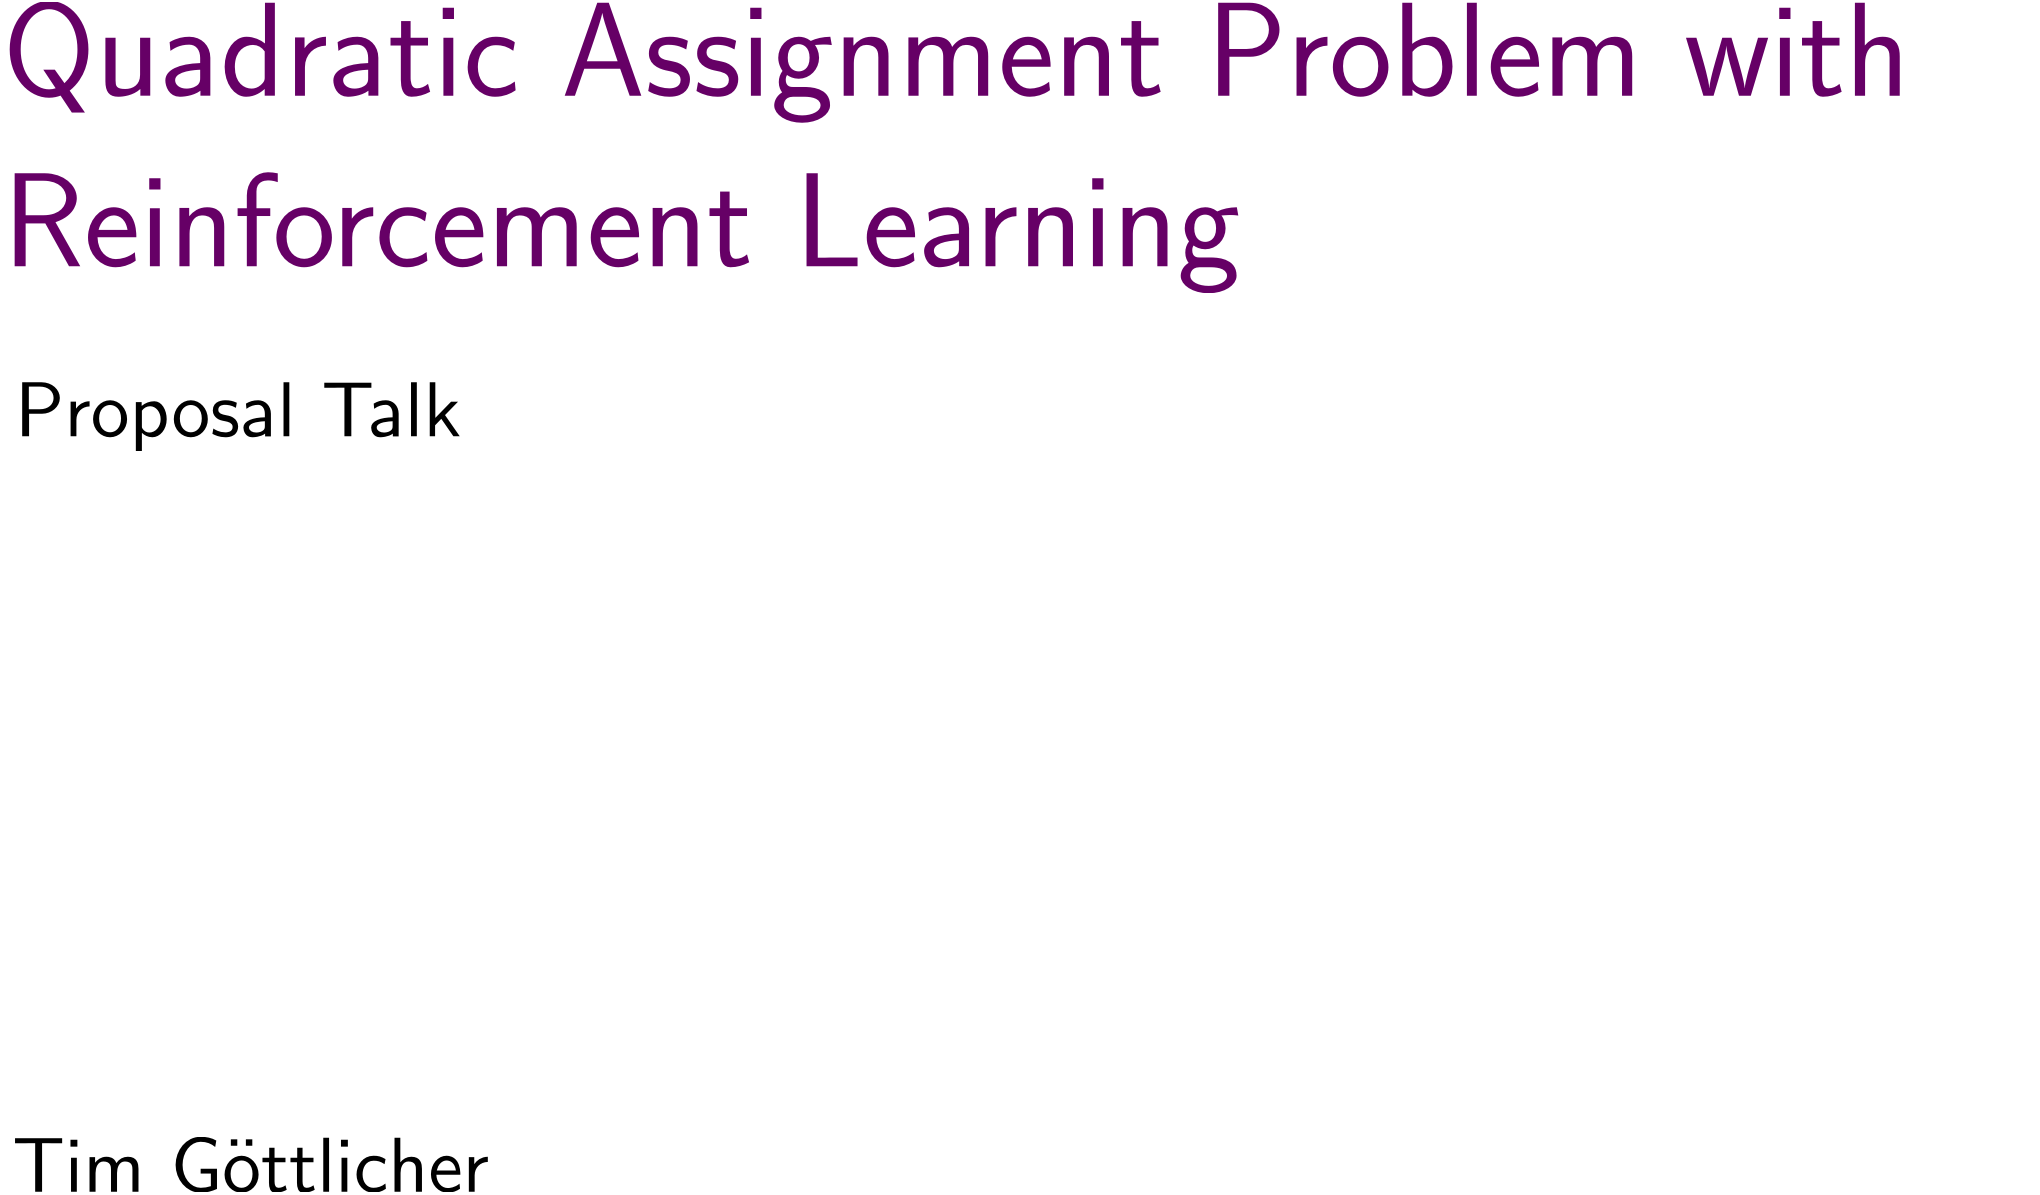 <?xml version="1.0"?>
<!DOCTYPE ipe SYSTEM "ipe.dtd">
<ipe version="70218" creator="Ipe 7.2.24">
<info created="D:20220220151030" modified="D:20220224152328" numberpages="yes"/>
<preamble>\providecommand{\tightlist}{%
  \setlength{\itemsep}{0pt}\setlength{\parskip}{0pt}}

\usepackage{enumitem}
\usepackage{microtype}</preamble>
<ipestyle name="decorations">
<symbol name="decoration/simple-box-small">
<path stroke="black" fill="lightgray">
96 96 m
304 96 l
304 204 l
96 204 l
h
</path>
</symbol>
<symbol name="decoration/simple-box-large">
<path stroke="black" fill="lightgray">
92 208 m
92 92 l
308 92 l
308 208 l
h
</path>
</symbol>
<symbol name="decoration/rounded-box-small">
<path stroke="black" fill="lightblue">
100 204 m
4 0 0 4 100 200 96 200 a
96 100 l
4 0 0 4 100 100 100 96 a
300 96 l
4 0 0 4 300 100 304 100 a
304 200 l
4 0 0 4 300 200 300 204 a
h
</path>
</symbol>
<symbol name="decoration/rounded-box-large">
<path stroke="black" fill="lightgray">
96 208 m
4 0 0 4 96 204 92 204 a
92 96 l
4 0 0 4 96 96 96 92 a
304 92 l
4 0 0 4 304 96 308 96 a
308 204 l
4 0 0 4 304 204 304 208 a
h
</path>
</symbol>
<symbol name="decoration/tabbed">
<path stroke="black" fill="lightgray">
96 204 m
96 96 l
304 96 l
304 204 l
108 204 l
107 207
106 208
105 208
99 208
98 208
97 207
96 204 s
h
</path>
</symbol>
<symbol name="decoration/3d-box">
<group>
<path stroke="black" fill="lightgray">
98 206 m
96 204 l
96 96 l
304 96 l
306 98 l
306 206 l
h
</path>
<path stroke="black">
96 204 m
304 204 l
304 96 l
</path>
<path stroke="black">
304 204 m
306 206 l
</path>
</group>
</symbol>
<symbol name="decoration/comic">
<path stroke="black" fill="white">
110 96 m
106 96
96 96
96 106
96 194
96 204
106 204
294 204
304 204
304 194
304 106
304 96
294 96
118 96 s
116 92
106 88 s
110 92
110 96 s
h
</path>
</symbol>
</ipestyle>
<ipestyle name="colors">
<color name="aliceblue" value="0.941 0.973 1"/>
<color name="antiquewhite" value="0.98 0.922 0.843"/>
<color name="antiquewhite1" value="1 0.937 0.859"/>
<color name="antiquewhite2" value="0.933 0.875 0.8"/>
<color name="antiquewhite3" value="0.804 0.753 0.69"/>
<color name="antiquewhite4" value="0.545 0.514 0.471"/>
<color name="aquamarine" value="0.498 1 0.831"/>
<color name="aquamarine1" value="0.498 1 0.831"/>
<color name="aquamarine2" value="0.463 0.933 0.776"/>
<color name="aquamarine3" value="0.4 0.804 0.667"/>
<color name="aquamarine4" value="0.271 0.545 0.455"/>
<color name="azure" value="0.941 1 1"/>
<color name="azure1" value="0.941 1 1"/>
<color name="azure2" value="0.878 0.933 0.933"/>
<color name="azure3" value="0.757 0.804 0.804"/>
<color name="azure4" value="0.514 0.545 0.545"/>
<color name="beige" value="0.961 0.961 0.863"/>
<color name="bisque" value="1 0.894 0.769"/>
<color name="bisque1" value="1 0.894 0.769"/>
<color name="bisque2" value="0.933 0.835 0.718"/>
<color name="bisque3" value="0.804 0.718 0.62"/>
<color name="bisque4" value="0.545 0.49 0.42"/>
<color name="black" value="0"/>
<color name="blanchedalmond" value="1 0.922 0.804"/>
<color name="blue" value="0 0 1"/>
<color name="blue1" value="0 0 1"/>
<color name="blue2" value="0 0 0.933"/>
<color name="blue3" value="0 0 0.804"/>
<color name="blue4" value="0 0 0.545"/>
<color name="blueviolet" value="0.541 0.169 0.886"/>
<color name="brown" value="0.647 0.165 0.165"/>
<color name="brown1" value="1 0.251 0.251"/>
<color name="brown2" value="0.933 0.231 0.231"/>
<color name="brown3" value="0.804 0.2 0.2"/>
<color name="brown4" value="0.545 0.137 0.137"/>
<color name="burlywood" value="0.871 0.722 0.529"/>
<color name="burlywood1" value="1 0.827 0.608"/>
<color name="burlywood2" value="0.933 0.773 0.569"/>
<color name="burlywood3" value="0.804 0.667 0.49"/>
<color name="burlywood4" value="0.545 0.451 0.333"/>
<color name="cadetblue" value="0.373 0.62 0.627"/>
<color name="cadetblue1" value="0.596 0.961 1"/>
<color name="cadetblue2" value="0.557 0.898 0.933"/>
<color name="cadetblue3" value="0.478 0.773 0.804"/>
<color name="cadetblue4" value="0.325 0.525 0.545"/>
<color name="chartreuse" value="0.498 1 0"/>
<color name="chartreuse1" value="0.498 1 0"/>
<color name="chartreuse2" value="0.463 0.933 0"/>
<color name="chartreuse3" value="0.4 0.804 0"/>
<color name="chartreuse4" value="0.271 0.545 0"/>
<color name="chocolate" value="0.824 0.412 0.118"/>
<color name="chocolate1" value="1 0.498 0.141"/>
<color name="chocolate2" value="0.933 0.463 0.129"/>
<color name="chocolate3" value="0.804 0.4 0.114"/>
<color name="chocolate4" value="0.545 0.271 0.075"/>
<color name="coral" value="1 0.498 0.314"/>
<color name="coral1" value="1 0.447 0.337"/>
<color name="coral2" value="0.933 0.416 0.314"/>
<color name="coral3" value="0.804 0.357 0.271"/>
<color name="coral4" value="0.545 0.243 0.184"/>
<color name="cornflowerblue" value="0.392 0.584 0.929"/>
<color name="cornsilk" value="1 0.973 0.863"/>
<color name="cornsilk1" value="1 0.973 0.863"/>
<color name="cornsilk2" value="0.933 0.91 0.804"/>
<color name="cornsilk3" value="0.804 0.784 0.694"/>
<color name="cornsilk4" value="0.545 0.533 0.471"/>
<color name="cyan" value="0 1 1"/>
<color name="cyan1" value="0 1 1"/>
<color name="cyan2" value="0 0.933 0.933"/>
<color name="cyan3" value="0 0.804 0.804"/>
<color name="cyan4" value="0 0.545 0.545"/>
<color name="darkblue" value="0 0 0.545"/>
<color name="darkcyan" value="0 0.545 0.545"/>
<color name="darkgoldenrod" value="0.722 0.525 0.043"/>
<color name="darkgoldenrod1" value="1 0.725 0.059"/>
<color name="darkgoldenrod2" value="0.933 0.678 0.055"/>
<color name="darkgoldenrod3" value="0.804 0.584 0.047"/>
<color name="darkgoldenrod4" value="0.545 0.396 0.031"/>
<color name="darkgray" value="0.663"/>
<color name="darkgreen" value="0 0.392 0"/>
<color name="darkgrey" value="0.663"/>
<color name="darkkhaki" value="0.741 0.718 0.42"/>
<color name="darkmagenta" value="0.545 0 0.545"/>
<color name="darkolivegreen" value="0.333 0.42 0.184"/>
<color name="darkolivegreen1" value="0.792 1 0.439"/>
<color name="darkolivegreen2" value="0.737 0.933 0.408"/>
<color name="darkolivegreen3" value="0.635 0.804 0.353"/>
<color name="darkolivegreen4" value="0.431 0.545 0.239"/>
<color name="darkorange" value="1 0.549 0"/>
<color name="darkorange1" value="1 0.498 0"/>
<color name="darkorange2" value="0.933 0.463 0"/>
<color name="darkorange3" value="0.804 0.4 0"/>
<color name="darkorange4" value="0.545 0.271 0"/>
<color name="darkorchid" value="0.6 0.196 0.8"/>
<color name="darkorchid1" value="0.749 0.243 1"/>
<color name="darkorchid2" value="0.698 0.227 0.933"/>
<color name="darkorchid3" value="0.604 0.196 0.804"/>
<color name="darkorchid4" value="0.408 0.133 0.545"/>
<color name="darkred" value="0.545 0 0"/>
<color name="darksalmon" value="0.914 0.588 0.478"/>
<color name="darkseagreen" value="0.561 0.737 0.561"/>
<color name="darkseagreen1" value="0.757 1 0.757"/>
<color name="darkseagreen2" value="0.706 0.933 0.706"/>
<color name="darkseagreen3" value="0.608 0.804 0.608"/>
<color name="darkseagreen4" value="0.412 0.545 0.412"/>
<color name="darkslateblue" value="0.282 0.239 0.545"/>
<color name="darkslategray" value="0.184 0.31 0.31"/>
<color name="darkslategray1" value="0.592 1 1"/>
<color name="darkslategray2" value="0.553 0.933 0.933"/>
<color name="darkslategray3" value="0.475 0.804 0.804"/>
<color name="darkslategray4" value="0.322 0.545 0.545"/>
<color name="darkslategrey" value="0.184 0.31 0.31"/>
<color name="darkturquoise" value="0 0.808 0.82"/>
<color name="darkviolet" value="0.58 0 0.827"/>
<color name="deeppink" value="1 0.078 0.576"/>
<color name="deeppink1" value="1 0.078 0.576"/>
<color name="deeppink2" value="0.933 0.071 0.537"/>
<color name="deeppink3" value="0.804 0.063 0.463"/>
<color name="deeppink4" value="0.545 0.039 0.314"/>
<color name="deepskyblue" value="0 0.749 1"/>
<color name="deepskyblue1" value="0 0.749 1"/>
<color name="deepskyblue2" value="0 0.698 0.933"/>
<color name="deepskyblue3" value="0 0.604 0.804"/>
<color name="deepskyblue4" value="0 0.408 0.545"/>
<color name="dimgray" value="0.412"/>
<color name="dimgrey" value="0.412"/>
<color name="dodgerblue" value="0.118 0.565 1"/>
<color name="dodgerblue1" value="0.118 0.565 1"/>
<color name="dodgerblue2" value="0.11 0.525 0.933"/>
<color name="dodgerblue3" value="0.094 0.455 0.804"/>
<color name="dodgerblue4" value="0.063 0.306 0.545"/>
<color name="firebrick" value="0.698 0.133 0.133"/>
<color name="firebrick1" value="1 0.188 0.188"/>
<color name="firebrick2" value="0.933 0.173 0.173"/>
<color name="firebrick3" value="0.804 0.149 0.149"/>
<color name="firebrick4" value="0.545 0.102 0.102"/>
<color name="floralwhite" value="1 0.98 0.941"/>
<color name="forestgreen" value="0.133 0.545 0.133"/>
<color name="gainsboro" value="0.863"/>
<color name="ghostwhite" value="0.973 0.973 1"/>
<color name="gold" value="1 0.843 0"/>
<color name="gold1" value="1 0.843 0"/>
<color name="gold2" value="0.933 0.788 0"/>
<color name="gold3" value="0.804 0.678 0"/>
<color name="gold4" value="0.545 0.459 0"/>
<color name="goldenrod" value="0.855 0.647 0.125"/>
<color name="goldenrod1" value="1 0.757 0.145"/>
<color name="goldenrod2" value="0.933 0.706 0.133"/>
<color name="goldenrod3" value="0.804 0.608 0.114"/>
<color name="goldenrod4" value="0.545 0.412 0.078"/>
<color name="gray" value="0.745"/>
<color name="gray0" value="0"/>
<color name="gray1" value="0.012"/>
<color name="gray10" value="0.102"/>
<color name="gray100" value="1"/>
<color name="gray11" value="0.11"/>
<color name="gray12" value="0.122"/>
<color name="gray13" value="0.129"/>
<color name="gray14" value="0.141"/>
<color name="gray15" value="0.149"/>
<color name="gray16" value="0.161"/>
<color name="gray17" value="0.169"/>
<color name="gray18" value="0.18"/>
<color name="gray19" value="0.188"/>
<color name="gray2" value="0.02"/>
<color name="gray20" value="0.2"/>
<color name="gray21" value="0.212"/>
<color name="gray22" value="0.22"/>
<color name="gray23" value="0.231"/>
<color name="gray24" value="0.239"/>
<color name="gray25" value="0.251"/>
<color name="gray26" value="0.259"/>
<color name="gray27" value="0.271"/>
<color name="gray28" value="0.278"/>
<color name="gray29" value="0.29"/>
<color name="gray3" value="0.031"/>
<color name="gray30" value="0.302"/>
<color name="gray31" value="0.31"/>
<color name="gray32" value="0.322"/>
<color name="gray33" value="0.329"/>
<color name="gray34" value="0.341"/>
<color name="gray35" value="0.349"/>
<color name="gray36" value="0.361"/>
<color name="gray37" value="0.369"/>
<color name="gray38" value="0.38"/>
<color name="gray39" value="0.388"/>
<color name="gray4" value="0.039"/>
<color name="gray40" value="0.4"/>
<color name="gray41" value="0.412"/>
<color name="gray42" value="0.42"/>
<color name="gray43" value="0.431"/>
<color name="gray44" value="0.439"/>
<color name="gray45" value="0.451"/>
<color name="gray46" value="0.459"/>
<color name="gray47" value="0.471"/>
<color name="gray48" value="0.478"/>
<color name="gray49" value="0.49"/>
<color name="gray5" value="0.051"/>
<color name="gray50" value="0.498"/>
<color name="gray51" value="0.51"/>
<color name="gray52" value="0.522"/>
<color name="gray53" value="0.529"/>
<color name="gray54" value="0.541"/>
<color name="gray55" value="0.549"/>
<color name="gray56" value="0.561"/>
<color name="gray57" value="0.569"/>
<color name="gray58" value="0.58"/>
<color name="gray59" value="0.588"/>
<color name="gray6" value="0.059"/>
<color name="gray60" value="0.6"/>
<color name="gray61" value="0.612"/>
<color name="gray62" value="0.62"/>
<color name="gray63" value="0.631"/>
<color name="gray64" value="0.639"/>
<color name="gray65" value="0.651"/>
<color name="gray66" value="0.659"/>
<color name="gray67" value="0.671"/>
<color name="gray68" value="0.678"/>
<color name="gray69" value="0.69"/>
<color name="gray7" value="0.071"/>
<color name="gray70" value="0.702"/>
<color name="gray71" value="0.71"/>
<color name="gray72" value="0.722"/>
<color name="gray73" value="0.729"/>
<color name="gray74" value="0.741"/>
<color name="gray75" value="0.749"/>
<color name="gray76" value="0.761"/>
<color name="gray77" value="0.769"/>
<color name="gray78" value="0.78"/>
<color name="gray79" value="0.788"/>
<color name="gray8" value="0.078"/>
<color name="gray80" value="0.8"/>
<color name="gray81" value="0.812"/>
<color name="gray82" value="0.82"/>
<color name="gray83" value="0.831"/>
<color name="gray84" value="0.839"/>
<color name="gray85" value="0.851"/>
<color name="gray86" value="0.859"/>
<color name="gray87" value="0.871"/>
<color name="gray88" value="0.878"/>
<color name="gray89" value="0.89"/>
<color name="gray9" value="0.09"/>
<color name="gray90" value="0.898"/>
<color name="gray91" value="0.91"/>
<color name="gray92" value="0.922"/>
<color name="gray93" value="0.929"/>
<color name="gray94" value="0.941"/>
<color name="gray95" value="0.949"/>
<color name="gray96" value="0.961"/>
<color name="gray97" value="0.969"/>
<color name="gray98" value="0.98"/>
<color name="gray99" value="0.988"/>
<color name="green" value="0 1 0"/>
<color name="green1" value="0 1 0"/>
<color name="green2" value="0 0.933 0"/>
<color name="green3" value="0 0.804 0"/>
<color name="green4" value="0 0.545 0"/>
<color name="greenyellow" value="0.678 1 0.184"/>
<color name="grey" value="0.745"/>
<color name="grey0" value="0"/>
<color name="grey1" value="0.012"/>
<color name="grey10" value="0.102"/>
<color name="grey100" value="1"/>
<color name="grey11" value="0.11"/>
<color name="grey12" value="0.122"/>
<color name="grey13" value="0.129"/>
<color name="grey14" value="0.141"/>
<color name="grey15" value="0.149"/>
<color name="grey16" value="0.161"/>
<color name="grey17" value="0.169"/>
<color name="grey18" value="0.18"/>
<color name="grey19" value="0.188"/>
<color name="grey2" value="0.02"/>
<color name="grey20" value="0.2"/>
<color name="grey21" value="0.212"/>
<color name="grey22" value="0.22"/>
<color name="grey23" value="0.231"/>
<color name="grey24" value="0.239"/>
<color name="grey25" value="0.251"/>
<color name="grey26" value="0.259"/>
<color name="grey27" value="0.271"/>
<color name="grey28" value="0.278"/>
<color name="grey29" value="0.29"/>
<color name="grey3" value="0.031"/>
<color name="grey30" value="0.302"/>
<color name="grey31" value="0.31"/>
<color name="grey32" value="0.322"/>
<color name="grey33" value="0.329"/>
<color name="grey34" value="0.341"/>
<color name="grey35" value="0.349"/>
<color name="grey36" value="0.361"/>
<color name="grey37" value="0.369"/>
<color name="grey38" value="0.38"/>
<color name="grey39" value="0.388"/>
<color name="grey4" value="0.039"/>
<color name="grey40" value="0.4"/>
<color name="grey41" value="0.412"/>
<color name="grey42" value="0.42"/>
<color name="grey43" value="0.431"/>
<color name="grey44" value="0.439"/>
<color name="grey45" value="0.451"/>
<color name="grey46" value="0.459"/>
<color name="grey47" value="0.471"/>
<color name="grey48" value="0.478"/>
<color name="grey49" value="0.49"/>
<color name="grey5" value="0.051"/>
<color name="grey50" value="0.498"/>
<color name="grey51" value="0.51"/>
<color name="grey52" value="0.522"/>
<color name="grey53" value="0.529"/>
<color name="grey54" value="0.541"/>
<color name="grey55" value="0.549"/>
<color name="grey56" value="0.561"/>
<color name="grey57" value="0.569"/>
<color name="grey58" value="0.58"/>
<color name="grey59" value="0.588"/>
<color name="grey6" value="0.059"/>
<color name="grey60" value="0.6"/>
<color name="grey61" value="0.612"/>
<color name="grey62" value="0.62"/>
<color name="grey63" value="0.631"/>
<color name="grey64" value="0.639"/>
<color name="grey65" value="0.651"/>
<color name="grey66" value="0.659"/>
<color name="grey67" value="0.671"/>
<color name="grey68" value="0.678"/>
<color name="grey69" value="0.69"/>
<color name="grey7" value="0.071"/>
<color name="grey70" value="0.702"/>
<color name="grey71" value="0.71"/>
<color name="grey72" value="0.722"/>
<color name="grey73" value="0.729"/>
<color name="grey74" value="0.741"/>
<color name="grey75" value="0.749"/>
<color name="grey76" value="0.761"/>
<color name="grey77" value="0.769"/>
<color name="grey78" value="0.78"/>
<color name="grey79" value="0.788"/>
<color name="grey8" value="0.078"/>
<color name="grey80" value="0.8"/>
<color name="grey81" value="0.812"/>
<color name="grey82" value="0.82"/>
<color name="grey83" value="0.831"/>
<color name="grey84" value="0.839"/>
<color name="grey85" value="0.851"/>
<color name="grey86" value="0.859"/>
<color name="grey87" value="0.871"/>
<color name="grey88" value="0.878"/>
<color name="grey89" value="0.89"/>
<color name="grey9" value="0.09"/>
<color name="grey90" value="0.898"/>
<color name="grey91" value="0.91"/>
<color name="grey92" value="0.922"/>
<color name="grey93" value="0.929"/>
<color name="grey94" value="0.941"/>
<color name="grey95" value="0.949"/>
<color name="grey96" value="0.961"/>
<color name="grey97" value="0.969"/>
<color name="grey98" value="0.98"/>
<color name="grey99" value="0.988"/>
<color name="honeydew" value="0.941 1 0.941"/>
<color name="honeydew1" value="0.941 1 0.941"/>
<color name="honeydew2" value="0.878 0.933 0.878"/>
<color name="honeydew3" value="0.757 0.804 0.757"/>
<color name="honeydew4" value="0.514 0.545 0.514"/>
<color name="hotpink" value="1 0.412 0.706"/>
<color name="hotpink1" value="1 0.431 0.706"/>
<color name="hotpink2" value="0.933 0.416 0.655"/>
<color name="hotpink3" value="0.804 0.376 0.565"/>
<color name="hotpink4" value="0.545 0.227 0.384"/>
<color name="indianred" value="0.804 0.361 0.361"/>
<color name="indianred1" value="1 0.416 0.416"/>
<color name="indianred2" value="0.933 0.388 0.388"/>
<color name="indianred3" value="0.804 0.333 0.333"/>
<color name="indianred4" value="0.545 0.227 0.227"/>
<color name="ivory" value="1 1 0.941"/>
<color name="ivory1" value="1 1 0.941"/>
<color name="ivory2" value="0.933 0.933 0.878"/>
<color name="ivory3" value="0.804 0.804 0.757"/>
<color name="ivory4" value="0.545 0.545 0.514"/>
<color name="khaki" value="0.941 0.902 0.549"/>
<color name="khaki1" value="1 0.965 0.561"/>
<color name="khaki2" value="0.933 0.902 0.522"/>
<color name="khaki3" value="0.804 0.776 0.451"/>
<color name="khaki4" value="0.545 0.525 0.306"/>
<color name="lavender" value="0.902 0.902 0.98"/>
<color name="lavenderblush" value="1 0.941 0.961"/>
<color name="lavenderblush1" value="1 0.941 0.961"/>
<color name="lavenderblush2" value="0.933 0.878 0.898"/>
<color name="lavenderblush3" value="0.804 0.757 0.773"/>
<color name="lavenderblush4" value="0.545 0.514 0.525"/>
<color name="lawngreen" value="0.486 0.988 0"/>
<color name="lemonchiffon" value="1 0.98 0.804"/>
<color name="lemonchiffon1" value="1 0.98 0.804"/>
<color name="lemonchiffon2" value="0.933 0.914 0.749"/>
<color name="lemonchiffon3" value="0.804 0.788 0.647"/>
<color name="lemonchiffon4" value="0.545 0.537 0.439"/>
<color name="lightblue" value="0.678 0.847 0.902"/>
<color name="lightblue1" value="0.749 0.937 1"/>
<color name="lightblue2" value="0.698 0.875 0.933"/>
<color name="lightblue3" value="0.604 0.753 0.804"/>
<color name="lightblue4" value="0.408 0.514 0.545"/>
<color name="lightcoral" value="0.941 0.502 0.502"/>
<color name="lightcyan" value="0.878 1 1"/>
<color name="lightcyan1" value="0.878 1 1"/>
<color name="lightcyan2" value="0.82 0.933 0.933"/>
<color name="lightcyan3" value="0.706 0.804 0.804"/>
<color name="lightcyan4" value="0.478 0.545 0.545"/>
<color name="lightgoldenrod" value="0.933 0.867 0.51"/>
<color name="lightgoldenrod1" value="1 0.925 0.545"/>
<color name="lightgoldenrod2" value="0.933 0.863 0.51"/>
<color name="lightgoldenrod3" value="0.804 0.745 0.439"/>
<color name="lightgoldenrod4" value="0.545 0.506 0.298"/>
<color name="lightgoldenrodyellow" value="0.98 0.98 0.824"/>
<color name="lightgray" value="0.827"/>
<color name="lightgreen" value="0.565 0.933 0.565"/>
<color name="lightgrey" value="0.827"/>
<color name="lightpink" value="1 0.714 0.757"/>
<color name="lightpink1" value="1 0.682 0.725"/>
<color name="lightpink2" value="0.933 0.635 0.678"/>
<color name="lightpink3" value="0.804 0.549 0.584"/>
<color name="lightpink4" value="0.545 0.373 0.396"/>
<color name="lightsalmon" value="1 0.627 0.478"/>
<color name="lightsalmon1" value="1 0.627 0.478"/>
<color name="lightsalmon2" value="0.933 0.584 0.447"/>
<color name="lightsalmon3" value="0.804 0.506 0.384"/>
<color name="lightsalmon4" value="0.545 0.341 0.259"/>
<color name="lightseagreen" value="0.125 0.698 0.667"/>
<color name="lightskyblue" value="0.529 0.808 0.98"/>
<color name="lightskyblue1" value="0.69 0.886 1"/>
<color name="lightskyblue2" value="0.643 0.827 0.933"/>
<color name="lightskyblue3" value="0.553 0.714 0.804"/>
<color name="lightskyblue4" value="0.376 0.482 0.545"/>
<color name="lightslateblue" value="0.518 0.439 1"/>
<color name="lightslategray" value="0.467 0.533 0.6"/>
<color name="lightslategrey" value="0.467 0.533 0.6"/>
<color name="lightsteelblue" value="0.69 0.769 0.871"/>
<color name="lightsteelblue1" value="0.792 0.882 1"/>
<color name="lightsteelblue2" value="0.737 0.824 0.933"/>
<color name="lightsteelblue3" value="0.635 0.71 0.804"/>
<color name="lightsteelblue4" value="0.431 0.482 0.545"/>
<color name="lightyellow" value="1 1 0.878"/>
<color name="lightyellow1" value="1 1 0.878"/>
<color name="lightyellow2" value="0.933 0.933 0.82"/>
<color name="lightyellow3" value="0.804 0.804 0.706"/>
<color name="lightyellow4" value="0.545 0.545 0.478"/>
<color name="limegreen" value="0.196 0.804 0.196"/>
<color name="linen" value="0.98 0.941 0.902"/>
<color name="magenta" value="1 0 1"/>
<color name="magenta1" value="1 0 1"/>
<color name="magenta2" value="0.933 0 0.933"/>
<color name="magenta3" value="0.804 0 0.804"/>
<color name="magenta4" value="0.545 0 0.545"/>
<color name="maroon" value="0.69 0.188 0.376"/>
<color name="maroon1" value="1 0.204 0.702"/>
<color name="maroon2" value="0.933 0.188 0.655"/>
<color name="maroon3" value="0.804 0.161 0.565"/>
<color name="maroon4" value="0.545 0.11 0.384"/>
<color name="mediumaquamarine" value="0.4 0.804 0.667"/>
<color name="mediumblue" value="0 0 0.804"/>
<color name="mediumorchid" value="0.729 0.333 0.827"/>
<color name="mediumorchid1" value="0.878 0.4 1"/>
<color name="mediumorchid2" value="0.82 0.373 0.933"/>
<color name="mediumorchid3" value="0.706 0.322 0.804"/>
<color name="mediumorchid4" value="0.478 0.216 0.545"/>
<color name="mediumpurple" value="0.576 0.439 0.859"/>
<color name="mediumpurple1" value="0.671 0.51 1"/>
<color name="mediumpurple2" value="0.624 0.475 0.933"/>
<color name="mediumpurple3" value="0.537 0.408 0.804"/>
<color name="mediumpurple4" value="0.365 0.278 0.545"/>
<color name="mediumseagreen" value="0.235 0.702 0.443"/>
<color name="mediumslateblue" value="0.482 0.408 0.933"/>
<color name="mediumspringgreen" value="0 0.98 0.604"/>
<color name="mediumturquoise" value="0.282 0.82 0.8"/>
<color name="mediumvioletred" value="0.78 0.082 0.522"/>
<color name="midnightblue" value="0.098 0.098 0.439"/>
<color name="mintcream" value="0.961 1 0.98"/>
<color name="mistyrose" value="1 0.894 0.882"/>
<color name="mistyrose1" value="1 0.894 0.882"/>
<color name="mistyrose2" value="0.933 0.835 0.824"/>
<color name="mistyrose3" value="0.804 0.718 0.71"/>
<color name="mistyrose4" value="0.545 0.49 0.482"/>
<color name="moccasin" value="1 0.894 0.71"/>
<color name="navajowhite" value="1 0.871 0.678"/>
<color name="navajowhite1" value="1 0.871 0.678"/>
<color name="navajowhite2" value="0.933 0.812 0.631"/>
<color name="navajowhite3" value="0.804 0.702 0.545"/>
<color name="navajowhite4" value="0.545 0.475 0.369"/>
<color name="navy" value="0 0 0.502"/>
<color name="navyblue" value="0 0 0.502"/>
<color name="oldlace" value="0.992 0.961 0.902"/>
<color name="olivedrab" value="0.42 0.557 0.137"/>
<color name="olivedrab1" value="0.753 1 0.243"/>
<color name="olivedrab2" value="0.702 0.933 0.227"/>
<color name="olivedrab3" value="0.604 0.804 0.196"/>
<color name="olivedrab4" value="0.412 0.545 0.133"/>
<color name="orange" value="1 0.647 0"/>
<color name="orange1" value="1 0.647 0"/>
<color name="orange2" value="0.933 0.604 0"/>
<color name="orange3" value="0.804 0.522 0"/>
<color name="orange4" value="0.545 0.353 0"/>
<color name="orangered" value="1 0.271 0"/>
<color name="orangered1" value="1 0.271 0"/>
<color name="orangered2" value="0.933 0.251 0"/>
<color name="orangered3" value="0.804 0.216 0"/>
<color name="orangered4" value="0.545 0.145 0"/>
<color name="orchid" value="0.855 0.439 0.839"/>
<color name="orchid1" value="1 0.514 0.98"/>
<color name="orchid2" value="0.933 0.478 0.914"/>
<color name="orchid3" value="0.804 0.412 0.788"/>
<color name="orchid4" value="0.545 0.278 0.537"/>
<color name="palegoldenrod" value="0.933 0.91 0.667"/>
<color name="palegreen" value="0.596 0.984 0.596"/>
<color name="palegreen1" value="0.604 1 0.604"/>
<color name="palegreen2" value="0.565 0.933 0.565"/>
<color name="palegreen3" value="0.486 0.804 0.486"/>
<color name="palegreen4" value="0.329 0.545 0.329"/>
<color name="paleturquoise" value="0.686 0.933 0.933"/>
<color name="paleturquoise1" value="0.733 1 1"/>
<color name="paleturquoise2" value="0.682 0.933 0.933"/>
<color name="paleturquoise3" value="0.588 0.804 0.804"/>
<color name="paleturquoise4" value="0.4 0.545 0.545"/>
<color name="palevioletred" value="0.859 0.439 0.576"/>
<color name="palevioletred1" value="1 0.51 0.671"/>
<color name="palevioletred2" value="0.933 0.475 0.624"/>
<color name="palevioletred3" value="0.804 0.408 0.537"/>
<color name="palevioletred4" value="0.545 0.278 0.365"/>
<color name="papayawhip" value="1 0.937 0.835"/>
<color name="peachpuff" value="1 0.855 0.725"/>
<color name="peachpuff1" value="1 0.855 0.725"/>
<color name="peachpuff2" value="0.933 0.796 0.678"/>
<color name="peachpuff3" value="0.804 0.686 0.584"/>
<color name="peachpuff4" value="0.545 0.467 0.396"/>
<color name="peru" value="0.804 0.522 0.247"/>
<color name="pink" value="1 0.753 0.796"/>
<color name="pink1" value="1 0.71 0.773"/>
<color name="pink2" value="0.933 0.663 0.722"/>
<color name="pink3" value="0.804 0.569 0.62"/>
<color name="pink4" value="0.545 0.388 0.424"/>
<color name="plum" value="0.867 0.627 0.867"/>
<color name="plum1" value="1 0.733 1"/>
<color name="plum2" value="0.933 0.682 0.933"/>
<color name="plum3" value="0.804 0.588 0.804"/>
<color name="plum4" value="0.545 0.4 0.545"/>
<color name="powderblue" value="0.69 0.878 0.902"/>
<color name="purple" value="0.627 0.125 0.941"/>
<color name="purple1" value="0.608 0.188 1"/>
<color name="purple2" value="0.569 0.173 0.933"/>
<color name="purple3" value="0.49 0.149 0.804"/>
<color name="purple4" value="0.333 0.102 0.545"/>
<color name="red" value="1 0 0"/>
<color name="red1" value="1 0 0"/>
<color name="red2" value="0.933 0 0"/>
<color name="red3" value="0.804 0 0"/>
<color name="red4" value="0.545 0 0"/>
<color name="rosybrown" value="0.737 0.561 0.561"/>
<color name="rosybrown1" value="1 0.757 0.757"/>
<color name="rosybrown2" value="0.933 0.706 0.706"/>
<color name="rosybrown3" value="0.804 0.608 0.608"/>
<color name="rosybrown4" value="0.545 0.412 0.412"/>
<color name="royalblue" value="0.255 0.412 0.882"/>
<color name="royalblue1" value="0.282 0.463 1"/>
<color name="royalblue2" value="0.263 0.431 0.933"/>
<color name="royalblue3" value="0.227 0.373 0.804"/>
<color name="royalblue4" value="0.153 0.251 0.545"/>
<color name="saddlebrown" value="0.545 0.271 0.075"/>
<color name="salmon" value="0.98 0.502 0.447"/>
<color name="salmon1" value="1 0.549 0.412"/>
<color name="salmon2" value="0.933 0.51 0.384"/>
<color name="salmon3" value="0.804 0.439 0.329"/>
<color name="salmon4" value="0.545 0.298 0.224"/>
<color name="sandybrown" value="0.957 0.643 0.376"/>
<color name="seagreen" value="0.18 0.545 0.341"/>
<color name="seagreen1" value="0.329 1 0.624"/>
<color name="seagreen2" value="0.306 0.933 0.58"/>
<color name="seagreen3" value="0.263 0.804 0.502"/>
<color name="seagreen4" value="0.18 0.545 0.341"/>
<color name="seashell" value="1 0.961 0.933"/>
<color name="seashell1" value="1 0.961 0.933"/>
<color name="seashell2" value="0.933 0.898 0.871"/>
<color name="seashell3" value="0.804 0.773 0.749"/>
<color name="seashell4" value="0.545 0.525 0.51"/>
<color name="sienna" value="0.627 0.322 0.176"/>
<color name="sienna1" value="1 0.51 0.278"/>
<color name="sienna2" value="0.933 0.475 0.259"/>
<color name="sienna3" value="0.804 0.408 0.224"/>
<color name="sienna4" value="0.545 0.278 0.149"/>
<color name="skyblue" value="0.529 0.808 0.922"/>
<color name="skyblue1" value="0.529 0.808 1"/>
<color name="skyblue2" value="0.494 0.753 0.933"/>
<color name="skyblue3" value="0.424 0.651 0.804"/>
<color name="skyblue4" value="0.29 0.439 0.545"/>
<color name="slateblue" value="0.416 0.353 0.804"/>
<color name="slateblue1" value="0.514 0.435 1"/>
<color name="slateblue2" value="0.478 0.404 0.933"/>
<color name="slateblue3" value="0.412 0.349 0.804"/>
<color name="slateblue4" value="0.278 0.235 0.545"/>
<color name="slategray" value="0.439 0.502 0.565"/>
<color name="slategray1" value="0.776 0.886 1"/>
<color name="slategray2" value="0.725 0.827 0.933"/>
<color name="slategray3" value="0.624 0.714 0.804"/>
<color name="slategray4" value="0.424 0.482 0.545"/>
<color name="slategrey" value="0.439 0.502 0.565"/>
<color name="snow" value="1 0.98 0.98"/>
<color name="snow1" value="1 0.98 0.98"/>
<color name="snow2" value="0.933 0.914 0.914"/>
<color name="snow3" value="0.804 0.788 0.788"/>
<color name="snow4" value="0.545 0.537 0.537"/>
<color name="springgreen" value="0 1 0.498"/>
<color name="springgreen1" value="0 1 0.498"/>
<color name="springgreen2" value="0 0.933 0.463"/>
<color name="springgreen3" value="0 0.804 0.4"/>
<color name="springgreen4" value="0 0.545 0.271"/>
<color name="steelblue" value="0.275 0.51 0.706"/>
<color name="steelblue1" value="0.388 0.722 1"/>
<color name="steelblue2" value="0.361 0.675 0.933"/>
<color name="steelblue3" value="0.31 0.58 0.804"/>
<color name="steelblue4" value="0.212 0.392 0.545"/>
<color name="tan" value="0.824 0.706 0.549"/>
<color name="tan1" value="1 0.647 0.31"/>
<color name="tan2" value="0.933 0.604 0.286"/>
<color name="tan3" value="0.804 0.522 0.247"/>
<color name="tan4" value="0.545 0.353 0.169"/>
<color name="thistle" value="0.847 0.749 0.847"/>
<color name="thistle1" value="1 0.882 1"/>
<color name="thistle2" value="0.933 0.824 0.933"/>
<color name="thistle3" value="0.804 0.71 0.804"/>
<color name="thistle4" value="0.545 0.482 0.545"/>
<color name="tomato" value="1 0.388 0.278"/>
<color name="tomato1" value="1 0.388 0.278"/>
<color name="tomato2" value="0.933 0.361 0.259"/>
<color name="tomato3" value="0.804 0.31 0.224"/>
<color name="tomato4" value="0.545 0.212 0.149"/>
<color name="turquoise" value="0.251 0.878 0.816"/>
<color name="turquoise1" value="0 0.961 1"/>
<color name="turquoise2" value="0 0.898 0.933"/>
<color name="turquoise3" value="0 0.773 0.804"/>
<color name="turquoise4" value="0 0.525 0.545"/>
<color name="violet" value="0.933 0.51 0.933"/>
<color name="violetred" value="0.816 0.125 0.565"/>
<color name="violetred1" value="1 0.243 0.588"/>
<color name="violetred2" value="0.933 0.227 0.549"/>
<color name="violetred3" value="0.804 0.196 0.471"/>
<color name="violetred4" value="0.545 0.133 0.322"/>
<color name="wheat" value="0.961 0.871 0.702"/>
<color name="wheat1" value="1 0.906 0.729"/>
<color name="wheat2" value="0.933 0.847 0.682"/>
<color name="wheat3" value="0.804 0.729 0.588"/>
<color name="wheat4" value="0.545 0.494 0.4"/>
<color name="white" value="1"/>
<color name="whitesmoke" value="0.961"/>
<color name="yellow" value="1 1 0"/>
<color name="yellow1" value="1 1 0"/>
<color name="yellow2" value="0.933 0.933 0"/>
<color name="yellow3" value="0.804 0.804 0"/>
<color name="yellow4" value="0.545 0.545 0"/>
<color name="yellowgreen" value="0.604 0.804 0.196"/>
</ipestyle>
<ipestyle name="modern-presentation">
<symbol name="arrow/arc(spx)">
<path stroke="sym-stroke" fill="sym-stroke" pen="sym-pen">
0 0 m
-1 0.333 l
-1 -0.333 l
h
</path>
</symbol>
<symbol name="arrow/farc(spx)">
<path stroke="sym-stroke" fill="white" pen="sym-pen">
0 0 m
-1 0.333 l
-1 -0.333 l
h
</path>
</symbol>
<symbol name="mark/circle(sx)" transformations="translations">
<path fill="sym-stroke">
0.6 0 0 0.6 0 0 e
0.4 0 0 0.4 0 0 e
</path>
</symbol>
<symbol name="mark/disk(sx)" transformations="translations">
<path fill="sym-stroke">
0.6 0 0 0.6 0 0 e
</path>
</symbol>
<symbol name="mark/fdisk(sfx)" transformations="translations">
<group>
<path fill="sym-fill">
0.5 0 0 0.5 0 0 e
</path>
<path fill="sym-stroke" fillrule="eofill">
0.6 0 0 0.6 0 0 e
0.4 0 0 0.4 0 0 e
</path>
</group>
</symbol>
<symbol name="mark/box(sx)" transformations="translations">
<path fill="sym-stroke" fillrule="eofill">
-0.6 -0.6 m
0.6 -0.6 l
0.6 0.6 l
-0.6 0.6 l
h
-0.4 -0.4 m
0.4 -0.4 l
0.4 0.4 l
-0.4 0.4 l
h
</path>
</symbol>
<symbol name="mark/square(sx)" transformations="translations">
<path fill="sym-stroke">
-0.6 -0.6 m
0.6 -0.6 l
0.6 0.6 l
-0.6 0.6 l
h
</path>
</symbol>
<symbol name="mark/fsquare(sfx)" transformations="translations">
<group>
<path fill="sym-fill">
-0.5 -0.5 m
0.5 -0.5 l
0.5 0.5 l
-0.5 0.5 l
h
</path>
<path fill="sym-stroke" fillrule="eofill">
-0.6 -0.6 m
0.6 -0.6 l
0.6 0.6 l
-0.6 0.6 l
h
-0.4 -0.4 m
0.4 -0.4 l
0.4 0.4 l
-0.4 0.4 l
h
</path>
</group>
</symbol>
<symbol name="mark/cross(sx)" transformations="translations">
<group>
<path fill="sym-stroke">
-0.43 -0.57 m
0.57 0.43 l
0.43 0.57 l
-0.57 -0.43 l
h
</path>
<path fill="sym-stroke">
-0.43 0.57 m
0.57 -0.43 l
0.43 -0.57 l
-0.57 0.43 l
h
</path>
</group>
</symbol>
<symbol name="arrow/fnormal(spx)">
<path stroke="sym-stroke" fill="white" pen="sym-pen">
0 0 m
-1 0.333 l
-1 -0.333 l
h
</path>
</symbol>
<symbol name="arrow/pointed(spx)">
<path stroke="sym-stroke" fill="sym-stroke" pen="sym-pen">
0 0 m
-1 0.333 l
-0.8 0 l
-1 -0.333 l
h
</path>
</symbol>
<symbol name="arrow/fpointed(spx)">
<path stroke="sym-stroke" fill="white" pen="sym-pen">
0 0 m
-1 0.333 l
-0.8 0 l
-1 -0.333 l
h
</path>
</symbol>
<symbol name="arrow/linear(spx)">
<path stroke="sym-stroke" pen="sym-pen">
-1 0.333 m
0 0 l
-1 -0.333 l
</path>
</symbol>
<symbol name="arrow/fdouble(spx)">
<path stroke="sym-stroke" fill="white" pen="sym-pen">
0 0 m
-1 0.333 l
-1 -0.333 l
h
-1 0 m
-2 0.333 l
-2 -0.333 l
h
</path>
</symbol>
<symbol name="arrow/double(spx)">
<path stroke="sym-stroke" fill="sym-stroke" pen="sym-pen">
0 0 m
-1 0.333 l
-1 -0.333 l
h
-1 0 m
-2 0.333 l
-2 -0.333 l
h
</path>
</symbol>
<symbol name="mark/smartdisk(spfx)" transformations="translations">
<path stroke="sym-stroke" fill="sym-fill" pen="sym-pen">
0.5 0 0 0.5 0 0 e
</path>
</symbol>
<symbol name="mark/smartsquare(spfx)" transformations="translations">
<path stroke="sym-stroke" fill="sym-fill" pen="sym-pen">
-0.5 -0.5 m
0.5 -0.5 l
0.5 0.5 l
-0.5 0.5 l
h
</path>
</symbol>
<symbol name="mark/smartdiskdash(spfx)" transformations="translations">
<path stroke="sym-stroke" fill="sym-fill" dash="dashed" pen="sym-pen">
0.5 0 0 0.5 0 0 e
</path>
</symbol>
<symbol name="mark/smartsquaredash(spfx)" transformations="translations">
<path stroke="sym-stroke" fill="sym-fill" dash="dashed" pen="sym-pen">
-0.5 -0.5 m
0.5 -0.5 l
0.5 0.5 l
-0.5 0.5 l
h
</path>
</symbol>
<anglesize name="22.5 deg" value="22.5"/>
<anglesize name="30 deg" value="30"/>
<anglesize name="45 deg" value="45"/>
<anglesize name="60 deg" value="60"/>
<anglesize name="90 deg" value="90"/>
<arrowsize name="large" value="20"/>
<arrowsize name="normal" value="15"/>
<arrowsize name="small" value="10"/>
<arrowsize name="tiny" value="6"/>
<color name="animatedblack" value="0"/>
<color name="animatedgray" value="0.7"/>
<color name="blue" value="0 0 1"/>
<color name="brown" value="0.647 0.165 0.165"/>
<color name="darkblue" value="0 0 0.545"/>
<color name="darkcyan" value="0 0.545 0.545"/>
<color name="darkgray" value="0.663"/>
<color name="darkgreen" value="0 0.392 0"/>
<color name="darkmagenta" value="0.545 0 0.545"/>
<color name="darkorange" value="1 0.549 0"/>
<color name="darkred" value="0.545 0 0"/>
<color name="gold" value="1 0.843 0"/>
<color name="gray" value="0.745"/>
<color name="green" value="0 1 0"/>
<color name="lightblue" value="0.678 0.847 0.902"/>
<color name="lightcyan" value="0.878 1 1"/>
<color name="lightgray" value="0.827"/>
<color name="lightgreen" value="0.565 0.933 0.565"/>
<color name="lightyellow" value="1 1 0.878"/>
<color name="navy" value="0 0 0.502"/>
<color name="orange" value="1 0.647 0"/>
<color name="pink" value="1 0.753 0.796"/>
<color name="purple" value="0.627 0.125 0.941"/>
<color name="red" value="1 0 0"/>
<color name="seagreen" value="0.18 0.545 0.341"/>
<color name="title" value="0.4 0 0.4"/>
<color name="turquoise" value="0.251 0.878 0.816"/>
<color name="violet" value="0.933 0.51 0.933"/>
<color name="yellow" value="1 1 0"/>
<dashstyle name="dash dot dotted" value="[4 2 1 2 1 2] 0"/>
<dashstyle name="dash dotted" value="[4 2 1 2] 0"/>
<dashstyle name="dashed" value="[4] 0"/>
<dashstyle name="dotted" value="[1 3] 0"/>
<gridsize name="10 pts (~3.5 mm)" value="10"/>
<gridsize name="14 pts (~5 mm)" value="14"/>
<gridsize name="16 pts (~6 mm)" value="16"/>
<gridsize name="20 pts (~7 mm)" value="20"/>
<gridsize name="28 pts (~10 mm)" value="28"/>
<gridsize name="32 pts (~12 mm)" value="32"/>
<gridsize name="4 (~1.5 mm)" value="4"/>
<gridsize name="56 pts (~20 mm)" value="56"/>
<gridsize name="8 pts (~3 mm)" value="8"/>
<opacity name="10%" value="0.1"/>
<opacity name="30%" value="0.3"/>
<opacity name="50%" value="0.5"/>
<opacity name="75%" value="0.75"/>
<pen name="fat" value="3.6"/>
<pen name="heavier" value="2.4"/>
<pen name="normal" value="1.2"/>
<pen name="ultrafat" value="6"/>
<symbolsize name="large" value="15"/>
<symbolsize name="normal" value="9"/>
<symbolsize name="small" value="6"/>
<symbolsize name="tiny" value="3.3"/>
<textsize name="huge" value="\LARGE"/>
<textsize name="large" value="\large"/>
<textsize name="normal" value="\normalsize"/>
<textsize name="small" value="\normalsize"/>
<textstretch name="huge" value="2.8"/>
<textstretch name="large" value="2.8"/>
<textstretch name="normal" value="2.8"/>
<textstretch name="small" value="2.4"/>
<textstyle name="center" begin="\begin{center}" end="\end{center}"/>
<textstyle name="item" begin="\begin{flushleft}\begin{itemize}\item{}" end="\end{itemize}\end{flushleft}"/>
<textstyle name="itemize" begin="\begin{flushleft}\begin{itemize}" end="\end{itemize}\end{flushleft}"/>
<textstyle name="normal" begin="\begin{flushleft}" end="\end{flushleft}"/>
<preamble>
\renewcommand\rmdefault{cmss}
\makeatletter
\leftmargini 1.5em
\leftmargin \leftmargini
\leftmarginii  1.2em
\leftmarginiii 1em
\def\@listI{\leftmargin\leftmargini
            \parsep \z@
	    \partopsep 3pt
	    \topsep \z@
            \itemsep \z@}
\@listI
\def\@listii {\leftmargin\leftmarginii
              \labelwidth\leftmarginii
              \advance\labelwidth-\labelsep
              \topsep    \z@
              \parsep    \z@
              \itemsep   \parsep}
\def\@listiii{\leftmargin\leftmarginiii
              \labelwidth\leftmarginiii
              \advance\labelwidth-\labelsep
              \topsep    \z@
              \parsep    \z@
              \partopsep \z@
              \itemsep   \topsep}
\makeatother
</preamble>
<layout paper="800 600" origin="32 0" frame="736 504" skip="32" crop="no"/>
<pagenumberstyle pos="736 32" color="navy" size="normal" halign="right" valign="baseline">
    \arabic{ipePage}
    </pagenumberstyle>
<titlestyle pos="0 538" size="large" color="title"  valign="baseline"/>
<tiling name="falling" angle="-60" step="12" width="3"/>
<tiling name="rising" angle="30" step="12" width="3"/>
</ipestyle>
<ipestyle>
<symbol name="decoration/wirebox">
<path stroke="black" pen="1.5">
84 84 m
84 216 l
324 216 l
324 84 l
h
</path>
</symbol>
<symbol name="symbol/message(s)">
<path matrix="1 0 0 1 -328 -424" stroke="sym-stroke" fill="white" pen="1.6" fillrule="wind">
316 433.143 m
328 424 l
340 433.143 l
316 433.143 m
316 417.143 l
340 417.143 l
340 433.143 l
h
</path>
</symbol>
</ipestyle>
<page>
<layer name="alpha"/>
<view layers="alpha" active="alpha"/>
<text layer="alpha" matrix="0.420456 0 0 -4.68485 -15.2292 1569.99" transformations="translations" pos="64 240" stroke="title" type="minipage" width="732.31" height="59.0296" depth="45.192" valign="baseline" size="huge">Quadratic Assignment Problem with Reinforcement Learning</text>
<text matrix="1 0 0 1 0 16" transformations="translations" pos="16 352" stroke="black" type="minipage" width="656" height="19.3928" depth="5.404" valign="top">Proposal Talk</text>
<text matrix="1 0 0 1 0 -16" transformations="translations" pos="16 112" stroke="black" type="minipage" width="544" height="16.6824" depth="2.688" valign="top">Tim Göttlicher</text>
</page>
<page title="The Quadratic Assignment Problem">
<layer name="Graphs"/>
<layer name="Legend"/>
<layer name="LogisticsLabels"/>
<layer name="LogisticsLabels2"/>
<layer name="KeyboardLayout"/>
<layer name="KeyboardLayout2"/>
<layer name="alpha"/>
<view layers="Graphs Legend" active="Graphs"/>
<view layers="Graphs Legend LogisticsLabels" active="Graphs"/>
<view layers="Graphs Legend LogisticsLabels LogisticsLabels2" active="Graphs"/>
<view layers="Graphs Legend LogisticsLabels LogisticsLabels2 KeyboardLayout" active="Graphs"/>
<view layers="Graphs Legend LogisticsLabels LogisticsLabels2 KeyboardLayout KeyboardLayout2" active="Graphs"/>
<view layers="Graphs Legend LogisticsLabels LogisticsLabels2 KeyboardLayout KeyboardLayout2" active="Graphs"/>
<path layer="Graphs" matrix="1 0 0 1 -112 32" stroke="black" pen="2">
176 432 m
304 432 l
</path>
<path matrix="1 0 0 1 -112 64" stroke="black" pen="fat">
176 400 m
176 304 l
</path>
<path matrix="1 0 0 1 -112 32" stroke="black">
176 336 m
304 336 l
</path>
<path matrix="1 0 0 1 -112 32" stroke="black" pen="0.8">
304 336 m
304 432 l
</path>
<path matrix="1 0 0 1 -112 32" stroke="black" pen="fat">
176 432 m
304 336 l
</path>
<path matrix="1 0 0 1 -112 32" stroke="black" pen="0.8">
480 448 m
416 400 l
</path>
<path matrix="1 0 0 1 -112 32" stroke="black" pen="2.5">
416 400 m
576 320 l
</path>
<path matrix="1 0 0 1 -112 32" stroke="black" pen="1.2">
576 320 m
592 400 l
</path>
<path matrix="1 0 0 1 -112 32" stroke="black" pen="1.6">
592 400 m
480 448 l
</path>
<path matrix="1 0 0 1 -112 32" stroke="black" pen="2.5">
416 400 m
592 400 l
</path>
<path matrix="1 0 0 1 -112 32" stroke="black" pen="2">
576 320 m
480 448 l
</path>
<group matrix="1 0 0 1 0 32">
<use matrix="1 0 0 1 -64 48" name="mark/disk(sx)" pos="128 384" size="normal" stroke="black"/>
<path matrix="1 0 0 1 0 32" stroke="black" fill="white">
16 0 0 16 64 400 e
</path>
<text matrix="1 0 0 1 0 32" transformations="translations" pos="64 400" stroke="black" type="label" width="18.5976" height="19.3704" depth="0" halign="center" valign="center">A</text>
</group>
<group matrix="1 0 0 1 -32 64">
<use matrix="1 0 0 1 -32 -80" name="mark/disk(sx)" pos="128 384" size="normal" stroke="black"/>
<path matrix="1 0 0 1 32 -96" stroke="black" fill="white">
16 0 0 16 64 400 e
</path>
<text matrix="1 0 0 1 32 -96" transformations="translations" pos="64 400" stroke="black" type="label" width="17.822" height="19.3704" depth="0" halign="center" valign="center">C</text>
</group>
<group matrix="1 0 0 1 -16 80">
<use matrix="1 0 0 1 80 -96" name="mark/disk(sx)" pos="128 384" size="normal" stroke="black"/>
<path matrix="1 0 0 1 144 -112" stroke="black" fill="white">
16 0 0 16 64 400 e
</path>
<text matrix="1 0 0 1 144 -112" transformations="translations" pos="64 400" stroke="black" type="label" width="20.146" height="19.3704" depth="0" halign="center" valign="center">D</text>
</group>
<group matrix="1 0 0 1 -48 48">
<use matrix="1 0 0 1 112 32" name="mark/disk(sx)" pos="128 384" size="normal" stroke="black"/>
<path matrix="1 0 0 1 176 16" stroke="black" fill="white">
16 0 0 16 64 400 e
</path>
<text matrix="1 0 0 1 176 16" transformations="translations" pos="64 400" stroke="black" type="label" width="18.5976" height="19.3704" depth="0" halign="center" valign="center">B</text>
</group>
<group matrix="1 0 0 1 -112 64">
<path matrix="0.5 0 0 0.5 184 216" stroke="black" fill="white">
608 368 m
576 368 l
16 0 0 -16 576 384 560 384 a
560 416 l
16 0 0 -16 576 416 576 432 a
608 432 l
16 0 0 -16 608 416 624 416 a
624 384 l
16 0 0 -16 608 384 608 368 a
h
</path>
<text matrix="1 0 0 1 416 16" transformations="translations" pos="64 400" stroke="black" type="label" width="13.9468" height="18.2868" depth="0" halign="center" valign="center">1</text>
</group>
<group matrix="1 0 0 1 -176 16">
<path matrix="0.5 0 0 0.5 184 216" stroke="black" fill="white">
608 368 m
576 368 l
16 0 0 -16 576 384 560 384 a
560 416 l
16 0 0 -16 576 416 576 432 a
608 432 l
16 0 0 -16 608 416 624 416 a
624 384 l
16 0 0 -16 608 384 608 368 a
h
</path>
<text matrix="1 0 0 1 416 16" transformations="translations" pos="64 400" stroke="black" type="label" width="13.9468" height="18.2868" depth="0" halign="center" valign="center">2</text>
</group>
<group matrix="1 0 0 1 -16 -64">
<path matrix="0.5 0 0 0.5 184 216" stroke="black" fill="white">
608 368 m
576 368 l
16 0 0 -16 576 384 560 384 a
560 416 l
16 0 0 -16 576 416 576 432 a
608 432 l
16 0 0 -16 608 416 624 416 a
624 384 l
16 0 0 -16 608 384 608 368 a
h
</path>
<text matrix="1 0 0 1 416 16" transformations="translations" pos="64 400" stroke="black" type="label" width="13.9468" height="18.2868" depth="0" halign="center" valign="center">4</text>
</group>
<group matrix="1 0 0 1 0 16">
<path matrix="0.5 0 0 0.5 184 216" stroke="black" fill="white">
608 368 m
576 368 l
16 0 0 -16 576 384 560 384 a
560 416 l
16 0 0 -16 576 416 576 432 a
608 432 l
16 0 0 -16 608 416 624 416 a
624 384 l
16 0 0 -16 608 384 608 368 a
h
</path>
<text matrix="1 0 0 1 416 16" transformations="translations" pos="64 400" stroke="black" type="label" width="13.9468" height="18.2868" depth="0" halign="center" valign="center">3</text>
</group>
<text layer="LogisticsLabels" matrix="1 0 0 1 -128 0" transformations="translations" pos="176 256" stroke="black" type="minipage" width="208.745" height="28.6176" depth="16.68" valign="top" size="small">Transport volume between facilities</text>
<text layer="LogisticsLabels2" matrix="1 0 0 1 -112 0" transformations="translations" pos="416 256" stroke="black" type="minipage" width="195.839" height="28.6176" depth="16.68" valign="top" size="small">Cost per unit between locations</text>
<text layer="LogisticsLabels" matrix="1 0 0 1 0 16" transformations="translations" pos="48 272" stroke="gray40" type="label" width="241.993" height="19.3928" depth="5.404" valign="baseline">Example: Economics</text>
<text layer="KeyboardLayout" matrix="1 0 0 1 0 -144" transformations="translations" pos="48 272" stroke="gray40" type="label" width="308.168" height="19.3928" depth="5.404" valign="baseline">Example: Keyboard layout</text>
<text matrix="1 0 0 1 -128 -160" transformations="translations" pos="176 256" stroke="black" type="minipage" width="208.745" height="16.6224" depth="4.632" valign="top" size="small">Letter pair frequency</text>
<text layer="KeyboardLayout2" matrix="1 0 0 1 -112 -160" transformations="translations" pos="416 256" stroke="black" type="minipage" width="275.839" height="16.6224" depth="4.632" valign="top" size="small">Travel time between keys</text>
<group layer="Graphs" decoration="decoration/wirebox">
<text matrix="1 0 0 1 0 16" transformations="translations" pos="576 448" stroke="black" type="label" width="122.143" height="16.6224" depth="4.632" valign="baseline" size="small">Edge weight</text>
<path matrix="1 0 0 1 0 32" stroke="black" pen="1">
576 400 m
608 400 l
</path>
<text matrix="1 0 0 1 0 32" transformations="translations" pos="624 400" stroke="black" type="label" width="33.3408" height="16.6032" depth="0" valign="center" size="small">low</text>
<path matrix="1 0 0 1 0 -32" stroke="black" pen="fat">
576 400 m
608 400 l
</path>
<text matrix="1 0 0 1 0 -32" transformations="translations" pos="624 400" stroke="black" type="label" width="42.3744" height="16.6224" depth="4.632" valign="center" size="small">high</text>
<path matrix="1 0 0 1 0 -32" stroke="black" pen="fat">
576 400 m
608 400 l
</path>
<path matrix="1 0 0 1 0 16" stroke="black" pen="1.5">
576 400 m
608 400 l
</path>
<path stroke="black" pen="2">
576 400 m
608 400 l
</path>
<path matrix="1 0 0 1 0 -16" stroke="black" pen="2.5">
576 400 m
608 400 l
</path>
</group>
</page>
<page title="Computing the cost of an assignment">
<layer name="alpha"/>
<layer name="beta"/>
<layer name="gamma"/>
<layer name="zeta"/>
<layer name="delta"/>
<layer name="epsilon"/>
<layer name="eta"/>
<layer name="iota"/>
<layer name="theta"/>
<layer name="lambda"/>
<layer name="kappa"/>
<layer name="xi"/>
<layer name="mu"/>
<layer name="nu"/>
<view layers="alpha" active="alpha"/>
<view layers="alpha beta" active="beta"/>
<view layers="alpha beta gamma" active="gamma"/>
<view layers="alpha beta gamma zeta xi" active="zeta"/>
<view layers="alpha beta gamma zeta delta xi" active="delta"/>
<view layers="alpha beta gamma delta epsilon xi" active="epsilon"/>
<view layers="alpha beta gamma delta epsilon eta iota xi mu" active="eta"/>
<view layers="alpha beta gamma delta epsilon eta theta kappa xi mu nu" active="nu"/>
<path layer="xi" matrix="1 0 0 1 0 -16" stroke="palegreen" pen="20">
384 432 m
544 352 l
</path>
<path layer="mu" matrix="1 0 0 1 0 -16" stroke="palegoldenrod" pen="20">
384 432 m
448 480 l
</path>
<path layer="xi" matrix="1 0 0 1 0 -16" stroke="palegreen" pen="20">
272 464 m
272 368 l
</path>
<path layer="mu" matrix="1 0 0 1 0 -16" stroke="palegoldenrod" pen="20">
144 464 m
272 464 l
</path>
<path layer="nu" matrix="1 0 0 1 0 -16" stroke="paleturquoise1" pen="20">
144 464 m
272 368 l
</path>
<path matrix="1 0 0 1 0 -16" stroke="paleturquoise1" pen="20">
384 432 m
560 432 l
</path>
<path layer="epsilon" matrix="1 0 0 1 0 -16" stroke="gray40" dash="dashed">
144 464 m
272 528
448 480 c
</path>
<path layer="gamma" matrix="1 0 0 1 0 16" stroke="gray40" dash="dashed">
272 336 m
400.854 289.369
544 320 c
</path>
<path layer="beta" matrix="1 0 0 1 0 -16" stroke="gray40" dash="dashed">
272 464 m
337.038 457.135
384 432 c
</path>
<path layer="alpha" matrix="1 0 0 1 -32 16" stroke="black" pen="2">
176 432 m
304 432 l
</path>
<path matrix="1 0 0 1 -32 48" stroke="black" pen="fat">
176 400 m
176 304 l
</path>
<path matrix="1 0 0 1 -32 16" stroke="black">
176 336 m
304 336 l
</path>
<path matrix="1 0 0 1 -32 16" stroke="black" pen="0.8">
304 336 m
304 432 l
</path>
<path matrix="1 0 0 1 -32 16" stroke="black" pen="fat">
176 432 m
304 336 l
</path>
<path matrix="1 0 0 1 -32 16" stroke="black" pen="1.5">
480 448 m
416 400 l
</path>
<path matrix="1 0 0 1 -32 16" stroke="black" pen="3">
416 400 m
576 320 l
</path>
<path matrix="1 0 0 1 -32 16" stroke="black" pen="1.2">
576 320 m
592 400 l
</path>
<path matrix="1 0 0 1 -32 16" stroke="black" pen="1.6">
592 400 m
480 448 l
</path>
<path matrix="1 0 0 1 -32 16" stroke="black" pen="2.5">
416 400 m
592 400 l
</path>
<path matrix="1 0 0 1 -32 16" stroke="black" pen="2.5">
576 320 m
480 448 l
</path>
<group matrix="1 0 0 1 80 16">
<use matrix="1 0 0 1 -64 48" name="mark/disk(sx)" pos="128 384" size="normal" stroke="black"/>
<path matrix="1 0 0 1 0 32" stroke="black" fill="white">
16 0 0 16 64 400 e
</path>
<text matrix="1 0 0 1 0 32" transformations="translations" pos="64 400" stroke="black" type="label" width="18.5976" height="19.3704" depth="0" halign="center" valign="center">A</text>
</group>
<group matrix="1 0 0 1 48 48">
<use matrix="1 0 0 1 -32 -80" name="mark/disk(sx)" pos="128 384" size="normal" stroke="black"/>
<path matrix="1 0 0 1 32 -96" stroke="black" fill="white">
16 0 0 16 64 400 e
</path>
<text matrix="1 0 0 1 32 -96" transformations="translations" pos="64 400" stroke="black" type="label" width="17.822" height="19.3704" depth="0" halign="center" valign="center">C</text>
</group>
<group matrix="1 0 0 1 64 64">
<use matrix="1 0 0 1 80 -96" name="mark/disk(sx)" pos="128 384" size="normal" stroke="black"/>
<path matrix="1 0 0 1 144 -112" stroke="black" fill="white">
16 0 0 16 64 400 e
</path>
<text matrix="1 0 0 1 144 -112" transformations="translations" pos="64 400" stroke="black" type="label" width="20.146" height="19.3704" depth="0" halign="center" valign="center">D</text>
</group>
<group matrix="1 0 0 1 32 32">
<use matrix="1 0 0 1 112 32" name="mark/disk(sx)" pos="128 384" size="normal" stroke="black"/>
<path matrix="1 0 0 1 176 16" stroke="black" fill="white">
16 0 0 16 64 400 e
</path>
<text matrix="1 0 0 1 176 16" transformations="translations" pos="64 400" stroke="black" type="label" width="18.5976" height="19.3704" depth="0" halign="center" valign="center">B</text>
</group>
<group matrix="1 0 0 1 -32 48">
<path matrix="0.5 0 0 0.5 184 216" stroke="black" fill="white">
608 368 m
576 368 l
16 0 0 -16 576 384 560 384 a
560 416 l
16 0 0 -16 576 416 576 432 a
608 432 l
16 0 0 -16 608 416 624 416 a
624 384 l
16 0 0 -16 608 384 608 368 a
h
</path>
<text matrix="1 0 0 1 416 16" transformations="translations" pos="64 400" stroke="black" type="label" width="13.9468" height="18.2868" depth="0" halign="center" valign="center">1</text>
</group>
<group matrix="1 0 0 1 -96 0">
<path matrix="0.5 0 0 0.5 184 216" stroke="black" fill="white">
608 368 m
576 368 l
16 0 0 -16 576 384 560 384 a
560 416 l
16 0 0 -16 576 416 576 432 a
608 432 l
16 0 0 -16 608 416 624 416 a
624 384 l
16 0 0 -16 608 384 608 368 a
h
</path>
<text matrix="1 0 0 1 416 16" transformations="translations" pos="64 400" stroke="black" type="label" width="13.9468" height="18.2868" depth="0" halign="center" valign="center">2</text>
</group>
<group matrix="1 0 0 1 64 -80">
<path matrix="0.5 0 0 0.5 184 216" stroke="black" fill="white">
608 368 m
576 368 l
16 0 0 -16 576 384 560 384 a
560 416 l
16 0 0 -16 576 416 576 432 a
608 432 l
16 0 0 -16 608 416 624 416 a
624 384 l
16 0 0 -16 608 384 608 368 a
h
</path>
<text matrix="1 0 0 1 416 16" transformations="translations" pos="64 400" stroke="black" type="label" width="13.9468" height="18.2868" depth="0" halign="center" valign="center">4</text>
</group>
<group matrix="1 0 0 1 80 0">
<path matrix="0.5 0 0 0.5 184 216" stroke="black" fill="white">
608 368 m
576 368 l
16 0 0 -16 576 384 560 384 a
560 416 l
16 0 0 -16 576 416 576 432 a
608 432 l
16 0 0 -16 608 416 624 416 a
624 384 l
16 0 0 -16 608 384 608 368 a
h
</path>
<text matrix="1 0 0 1 416 16" transformations="translations" pos="64 400" stroke="black" type="label" width="13.9468" height="18.2868" depth="0" halign="center" valign="center">3</text>
</group>
<path layer="delta" matrix="1 0 0 1 -176 -184" stroke="black" pen="0.8">
304 336 m
304 432 l
</path>
<text matrix="1 0 0 1 64 24" transformations="translations" pos="96 176" stroke="black" type="label" width="21.6972" height="16.2736" depth="2.324" halign="center" valign="center" style="math">\times</text>
<path matrix="0.447214 -0.894427 0.894427 0.447214 -351.812 482.639" stroke="black" pen="3">
416 400 m
576 320 l
</path>
<text matrix="1 0 0 1 64 -8" transformations="translations" pos="64 64" stroke="black" type="label" width="13.9468" height="17.976" depth="0" halign="center" valign="baseline" style="math">1</text>
<text matrix="1 0 0 1 128 -8" transformations="translations" pos="64 64" stroke="black" type="label" width="13.9468" height="17.976" depth="0" halign="center" valign="baseline" style="math">5</text>
<text matrix="1 0 0 1 64 -120" transformations="translations" pos="96 176" stroke="black" type="label" width="7.7476" height="12.3984" depth="0" halign="center" valign="baseline" style="math">\cdot</text>
<path layer="iota" matrix="1 0 0 1 2.6837 -15.3291" stroke="goldenrod4" pen="heavier" arrow="linear/normal">
206.765 470.694 m
310.193 502.416
405.161 460.388 c
</path>
<path layer="eta" matrix="0 -1 1 0 -112 440" stroke="black" pen="2">
176 432 m
304 432 l
</path>
<path matrix="0.6 0.8 -0.8 0.6 454.4 -412.8" stroke="black" pen="1.5">
480 448 m
416 400 l
</path>
<text matrix="1 0 0 1 256 24" transformations="translations" pos="96 176" stroke="black" type="label" width="21.6972" height="16.2736" depth="2.324" halign="center" valign="center" style="math">\times</text>
<text matrix="1 0 0 1 256 -8" transformations="translations" pos="64 64" stroke="black" type="label" width="13.9468" height="17.976" depth="0" halign="center" valign="baseline" style="math">2</text>
<text matrix="1 0 0 1 320 -8" transformations="translations" pos="64 64" stroke="black" type="label" width="35.644" height="17.976" depth="0" halign="center" valign="baseline" style="math">1.5</text>
<text matrix="1 0 0 1 254 -120" transformations="translations" pos="96 176" stroke="black" type="label" width="7.7476" height="12.3984" depth="0" halign="center" valign="baseline" style="math">\cdot</text>
<path layer="theta" matrix="1 0 0 1 0 -16" stroke="paleturquoise4" pen="heavier" arrow="linear/normal">
224 416 m
352 384
480 416 c
</path>
<text layer="kappa" matrix="1 0 0 1 448 24" transformations="translations" pos="96 176" stroke="black" type="label" width="21.6972" height="16.2736" depth="2.324" halign="center" valign="center" style="math">\times</text>
<text layer="eta" matrix="1 0 0 1 160 -120" transformations="translations" pos="96 176" stroke="black" type="label" width="21.6972" height="16.2736" depth="2.324" halign="center" valign="baseline" style="math">+</text>
<text layer="kappa" matrix="1 0 0 1 352 -120" transformations="translations" pos="96 176" stroke="black" type="label" width="21.6972" height="16.2736" depth="2.324" halign="center" valign="baseline" style="math">+</text>
<text matrix="1 0 0 1 448 -8" transformations="translations" pos="64 64" stroke="black" type="label" width="13.9468" height="17.976" depth="0" halign="center" valign="baseline" style="math">5</text>
<text matrix="1 0 0 1 520 -8" transformations="translations" pos="64 64" stroke="black" type="label" width="13.9468" height="17.976" depth="0" halign="center" valign="baseline" style="math">4</text>
<text matrix="1 0 0 1 448 -120" transformations="translations" pos="96 176" stroke="black" type="label" width="7.7476" height="12.3984" depth="0" halign="center" valign="baseline" style="math">\cdot</text>
<path matrix="1 0 0 1 64 -8" stroke="black" pen="fat">
448 136 m
448 280 l
</path>
<path matrix="1 0 0 1 32 -8" stroke="black" pen="2.5">
544 128 m
544 288 l
</path>
<path layer="zeta" matrix="1 0 0 1 0 -16" stroke="palegreen4" pen="heavier" arrow="linear/normal">
285.921 410.013 m
353.692 382.42
432.31 391.741 c
</path>
<path layer="delta" matrix="1 0 0 1 0 -8" stroke="palegreen" dash="dotted" pen="2">
104 104 m
216 104 l
</path>
<path layer="eta" matrix="1 0 0 1 0 -8" stroke="goldenrod2" dash="dotted" pen="2">
296 104 m
416 104 l
</path>
<path layer="nu" matrix="1 0 0 1 0 -8" stroke="paleturquoise3" dash="dotted" pen="2">
488 104 m
608 104 l
</path>
</page>
<page title="Mathematical formulation">
<layer name="alpha"/>
<layer name="beta"/>
<layer name="gamma"/>
<layer name="delta"/>
<layer name="epsilon"/>
<layer name="zeta"/>
<view layers="alpha" active="alpha"/>
<view layers="alpha beta" active="alpha"/>
<view layers="alpha beta gamma" active="alpha"/>
<view layers="alpha beta gamma delta" active="alpha"/>
<view layers="alpha beta gamma delta epsilon" active="zeta"/>
<view layers="alpha beta gamma delta epsilon zeta" active="zeta"/>
<text layer="alpha" matrix="1 0 0 1 40 -16" transformations="translations" pos="120 416" stroke="black" type="label" width="200.628" height="20.9076" depth="12.18" valign="baseline" style="math">\sum_{i,j} a_{i,j} b_{f(i),f(j)}</text>
<text layer="delta" matrix="1 0 0 1 80 48" transformations="translations" pos="128 416" stroke="gray40" type="label" width="127.654" height="16.6224" depth="4.632" halign="center" valign="baseline" size="small">edge weights</text>
<path matrix="1 0 0 1 -32 64" stroke="gray40">
240 392 m
256 352 l
</path>
<path matrix="1 0 0 1 -32 64" stroke="gray40">
256 392 m
296 360 l
</path>
<text layer="beta" matrix="1 0 0 1 8 -80" transformations="translations" pos="128 416" stroke="gray40" type="label" width="185.306" height="16.6224" depth="4.632" halign="center" valign="baseline" size="small">edges in left graph</text>
<path matrix="1 0 0 1 96 64" stroke="gray40">
104 296 m
104 320 l
</path>
<text layer="gamma" matrix="1 0 0 1 152 -48" transformations="translations" pos="272 384" stroke="gray40" type="label" width="281.479" height="16.6224" depth="4.632" halign="center" valign="baseline" size="small">assigned edge in right graph</text>
<path matrix="1 0 0 1 -32 64" stroke="gray40">
312 320 m
384 320 l
</path>
<path matrix="1 0 0 1 -32 64" stroke="gray40">
348 320 m
448 288 l
</path>
<group layer="epsilon" matrix="1 0 0 1 0 32" decoration="decoration/wirebox">
<text matrix="1 0 0 1 -208 -48" transformations="translations" pos="336 192" stroke="black" type="label" width="452.41" height="19.3928" depth="5.404" valign="baseline">Find assignment $f$ that minimizes cost</text>
<text matrix="1 0 0 1 -208 0" transformations="translations" pos="336 192" stroke="gray40" type="label" width="52.6148" height="19.3704" depth="0" valign="baseline">Goal</text>
</group>
<text layer="zeta" matrix="1 0 0 1 0 16" transformations="translations" pos="128 64" stroke="black" type="label" width="307.857" height="19.3872" depth="3.472" valign="baseline">Problem: QAP is NP-hard</text>
</page>
<page title="Reinforcement learning approach">
<layer name="alpha"/>
<layer name="epsilon"/>
<layer name="beta"/>
<layer name="gamma"/>
<layer name="delta"/>
<layer name="zeta"/>
<layer name="eta"/>
<view layers="alpha epsilon beta gamma delta zeta" active="alpha"/>
<view layers="alpha beta gamma delta zeta" active="epsilon"/>
<view layers="alpha gamma delta zeta" active="alpha"/>
<view layers="alpha delta zeta" active="alpha"/>
<view layers="alpha zeta" active="alpha"/>
<view layers="alpha" active="zeta"/>
<view layers="alpha eta" active="eta"/>
<text layer="alpha" matrix="1 0 0 1 48 -16" transformations="translations" pos="80 416" stroke="black" type="minipage" width="608" height="73.9344" depth="62.088" valign="top" size="small">\begin{description}[align=right,font=\normalfont\textcolor{title},]
\tightlist
\item[State]
Graph representation of the problem
\item[Actions]
Pairs of nodes
\item[Reward]
Cost that becomes fixed after pair has been assigned
\item[Next state]
Remaining problem after assignment
\item[Initial state]
Unassigned QAP, fixed or random
\end{description}</text>
<text transformations="translations" pos="0 448" stroke="black" type="label" width="477.742" height="16.6032" depth="0" valign="baseline" size="small">Define an environment as a deterministic MDP:</text>
<path layer="beta" matrix="3.22708 0 0 0.879584 -300.164 42.6123" fill="white">
135.025 378.921 m
135.025 344.758 l
317.587 344.758 l
317.587 378.921 l
h
</path>
<path layer="gamma" matrix="3.22708 0 0 0.879584 -297.875 14.3796" fill="white">
135.025 378.921 m
135.025 344.758 l
317.587 344.758 l
317.587 378.921 l
h
</path>
<path layer="delta" matrix="3.22708 0 0 0.879584 -296.349 -16.9053" fill="white">
135.025 378.921 m
135.025 344.758 l
317.587 344.758 l
317.587 378.921 l
h
</path>
<path layer="epsilon" fill="white">
136.332 407.696 m
136.332 374.122 l
596.454 374.122 l
596.454 407.696 l
h
</path>
<path layer="zeta" fill="white">
138.162 261.129 m
138.162 287.177 l
525.71 287.177 l
525.71 261.129 l
h
</path>
</page>
<page title="Graph neural networks">
<layer name="alpha"/>
<layer name="zeta"/>
<layer name="beta"/>
<layer name="gamma"/>
<layer name="delta"/>
<layer name="epsilon"/>
<layer name="eta"/>
<layer name="kappa"/>
<layer name="theta"/>
<layer name="iota"/>
<layer name="lambda"/>
<layer name="mu"/>
<layer name="nu"/>
<view layers="alpha kappa theta iota" active="kappa"/>
<view layers="alpha kappa theta iota mu" active="mu"/>
<view layers="alpha zeta theta iota" active="theta"/>
<view layers="alpha zeta beta theta iota" active="beta"/>
<view layers="alpha zeta beta gamma theta iota" active="gamma"/>
<view layers="alpha zeta beta gamma delta theta iota" active="delta"/>
<view layers="alpha zeta beta gamma delta eta iota" active="zeta"/>
<view layers="alpha zeta epsilon eta iota" active="lambda"/>
<view layers="alpha zeta epsilon eta lambda" active="lambda"/>
<view layers="alpha zeta epsilon eta lambda nu" active="nu"/>
<path layer="nu" stroke="black" pen="1.6">
224 496
192 480
208 448
240.519 443.828
288 432
320 464
304 496
240 496 u
</path>
<path stroke="black" pen="1.6">
96 432
48 448
48 400
64 368
96 352
112 368
144 384
128 416
112 432 u
</path>
<use layer="epsilon" matrix="1 0 0 1 -96 52" name="symbol/message(s)" pos="320 416" stroke="chocolate3"/>
<path layer="alpha" stroke="black" pen="fat">
256 432 m
352 384 l
</path>
<path stroke="black">
256 432 m
144 400 l
</path>
<path stroke="black" pen="heavier">
240 312 m
256 432 l
</path>
<path stroke="black">
144 400 m
240 312 l
</path>
<path layer="delta" stroke="chocolate3" pen="1.6">
264 368 m
224 344
224 376 c
</path>
<path stroke="chocolate3" pen="1.6">
228 300 m
200 328
224 344
224 376 c
</path>
<path stroke="chocolate3" pen="1.6" arrow="linear/normal">
224 376 m
224 408
240 440 c
</path>
<path layer="gamma" stroke="purple" pen="1.6">
112 416 m
128 448
152 464
184 472 c
</path>
<path stroke="purple" pen="1.6" arrow="linear/normal">
184 472 m
208 480
240 464 c
</path>
<path stroke="purple" pen="1.6">
172 440 m
152 464
184 472 c
</path>
<path layer="beta" stroke="chartreuse4" pen="1.6">
368 400 m
352 448
328 464 c
</path>
<path stroke="chartreuse4" pen="1.6">
328 432 m
352 448
328 464 c
</path>
<path stroke="chartreuse4" pen="1.6" arrow="linear/normal">
328 464 m
304 480
272 464 c
</path>
<path layer="alpha" stroke="black">
240 312 m
352 384 l
</path>
<group>
<use matrix="1 0 0 1 -16 -16" name="mark/disk(sx)" pos="160 416" size="normal" stroke="black"/>
<text matrix="1 0 0 1 -176 -48" transformations="translations" pos="304 448" stroke="black" type="label" width="30.9624" height="12.4096" depth="4.172" halign="right" valign="center" style="math">\mathbf{x_2}</text>
</group>
<group matrix="1 0 0 1 0 -8">
<use matrix="1 0 0 1 -16 -16" name="mark/disk(sx)" pos="256 336" size="normal" stroke="black"/>
<text matrix="1 0 0 1 -64 -144" transformations="translations" pos="304 448" stroke="black" type="label" width="30.9624" height="12.4096" depth="4.172" halign="center" valign="top" style="math">\mathbf{x_4}</text>
</group>
<group matrix="1 0 0 1 -16 16">
<use matrix="1 0 0 1 -16 -96" name="mark/disk(sx)" pos="384 464" size="normal" stroke="black"/>
<text matrix="1 0 0 1 80 -80" transformations="translations" pos="304 448" stroke="black" type="label" width="30.9624" height="12.4096" depth="4.172" valign="center" style="math">\mathbf{x_3}</text>
</group>
<group matrix="1 0 0 1 -48 0">
<use matrix="1 0 0 1 16 0" name="mark/disk(sx)" pos="288 432" size="normal" stroke="black"/>
<text transformations="translations" pos="304 448" stroke="black" type="label" width="30.9624" height="12.4096" depth="4.172" halign="center" valign="baseline" style="math">\mathbf{x_1}</text>
</group>
<use layer="beta" matrix="1 0 0 1 8 48" name="symbol/message(s)" pos="320 416" stroke="chartreuse4"/>
<text matrix="1 0 0 1 -4 -32" transformations="translations" pos="304 448" stroke="black" type="label" width="41.3728" height="12.4096" depth="4.172" valign="bottom" style="math">\mathbf{e_{31}}</text>
<text layer="gamma" matrix="1 0 0 1 -100 -27.4184" transformations="translations" pos="304 448" stroke="black" type="label" width="41.3728" height="12.4096" depth="4.172" halign="right" valign="bottom" style="math">\mathbf{e_{21}}</text>
<use layer="epsilon" matrix="1 0 0 1 -64 64" name="symbol/message(s)" pos="320 416" stroke="purple"/>
<use layer="delta" matrix="1 0 0 1 -96 -40" name="symbol/message(s)" pos="320 416" stroke="chocolate3"/>
<text matrix="1 0 0 1 -48 -71.4184" transformations="translations" pos="304 448" stroke="black" type="label" width="41.3728" height="12.4096" depth="4.172" valign="center" style="math">\mathbf{e_{41}}</text>
<use layer="epsilon" matrix="1 0 0 1 -32 52" name="symbol/message(s)" pos="320 416" stroke="chartreuse4"/>
<use layer="gamma" matrix="1 0 0 1 -132 56" name="symbol/message(s)" pos="320 416" stroke="purple"/>
<use layer="epsilon" matrix="1 0 0 1 96 -44" name="symbol/message(s)" pos="320 416" stroke="chocolate3"/>
<use matrix="1 0 0 1 -112 -148" name="symbol/message(s)" pos="320 416" stroke="darkorchid3"/>
<use matrix="1 0 0 1 -48 -148" name="symbol/message(s)" pos="320 416" stroke="chartreuse4"/>
<use matrix="1 0 0 1 -240 -28" name="symbol/message(s)" pos="320 416" stroke="darkgoldenrod4"/>
<use matrix="1 0 0 1 -240 -4" name="symbol/message(s)" pos="320 416" stroke="red4"/>
<use matrix="1 0 0 1 -80 -156" name="symbol/message(s)" pos="320 416" stroke="red3"/>
<use matrix="1 0 0 1 96 -20" name="symbol/message(s)" pos="320 416" stroke="red2"/>
<text layer="zeta" matrix="1 0 0 1 -472 -268" transformations="translations" pos="472 460" stroke="black" type="label" width="471.044" height="19.3928" depth="5.404" valign="baseline">1. Create messages from neighbor edges</text>
<text layer="eta" matrix="1 0 0 1 -472 -300" transformations="translations" pos="472 460" stroke="black" type="label" width="268.03" height="19.3928" depth="5.404" valign="baseline">2. Aggregate messages</text>
<text layer="alpha" matrix="1 0 0 1 -48 -16" transformations="translations" pos="176 80" stroke="black" type="label" width="380.33" height="32.0684" depth="18.144" valign="baseline" style="math">\mathbf{x}_i&apos; = \psi \left( \mathbf{x}_i, \sum_{j \in \mathcal{N}(i)} \phi(\mathbf{x}_j, \mathbf{e}_{ji}) \right)</text>
<path layer="kappa" matrix="1.64016 0 0 1.03608 -104.846 -20.5275" fill="white">
246.021 125.502 m
246.021 44.9635 l
363.731 44.9635 l
363.731 125.502 l
h
</path>
<path layer="iota" matrix="1 0 0 1 128 -16" fill="white">
-3.80519 115.494 m
-3.80519 58.9349 l
140.106 58.9349 l
140.106 115.494 l
h
</path>
<path matrix="1 0 0 1 128 -16" fill="white">
389.595 48.88 m
389.595 116.122 l
361.943 116.122 l
361.943 48.88 l
h
</path>
<path layer="theta" matrix="0.296369 0 0 1.13894 225.699 -32.7455" fill="white">
138.849 120.521 m
138.849 54.5359 l
243.798 54.5359 l
243.798 120.521 l
h
</path>
<text layer="lambda" matrix="1 0 0 1 -472 -332" transformations="translations" pos="472 460" stroke="black" type="label" width="280.35" height="19.3928" depth="5.404" valign="baseline">3. Apply transformation</text>
<path layer="nu" stroke="black" pen="1.6">
400 416
352 416
368 352
416 336
464 384
432 432 u
</path>
<path stroke="black" pen="1.6">
272 304
208 304
160 256
247.54 229.404
320 272 u
</path>
<text matrix="1 0 0 1 -207.543 -121.144" transformations="translations" pos="304 448" stroke="black" type="label" width="30.9624" height="20.9804" depth="6.916" halign="center" valign="top" style="math">\mathbf{x&apos;_2}</text>
<text matrix="1 0 0 1 42.8268 23.8835" transformations="translations" pos="304 448" stroke="black" type="label" width="30.9624" height="20.9804" depth="6.916" valign="center" style="math">\mathbf{x&apos;_1}</text>
<text matrix="1 0 0 1 180.036 -80.4724" transformations="translations" pos="304 448" stroke="black" type="label" width="30.9624" height="20.9804" depth="6.916" valign="center" style="math">\mathbf{x&apos;_3}</text>
<text matrix="1 0 0 1 33.4984 -175.989" transformations="translations" pos="304 448" stroke="black" type="label" width="30.9624" height="20.9804" depth="6.916" valign="center" style="math">\mathbf{x&apos;_4}</text>
<path stroke="black" pen="1.6" arrow="linear/normal">
97.3321 357.798 m
96 331.893 l
</path>
<path stroke="black" pen="1.6" arrow="linear/normal">
300.561 273.886 m
329.24 273.042 l
</path>
<path stroke="black" pen="1.6" arrow="linear/normal">
448.435 376.405 m
478.242 367.404 l
</path>
<path stroke="black" pen="1.6" arrow="linear/normal">
312.666 469.15 m
343.02 470.93 l
</path>
<group layer="mu" matrix="1 0 0 1 96 -80" decoration="decoration/wirebox">
<text matrix="1 0 0 1 -384 -80" transformations="translations" pos="384 304" stroke="black" type="label" width="528.59" height="20.9244" depth="6.972" valign="baseline">How can we create a general function $f_\theta(\mathcal{G})$?</text>
</group>
</page>
</ipe>
